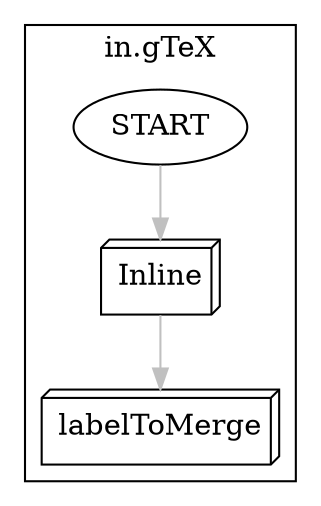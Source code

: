 digraph G {

   node [shape=box]

   subgraph cluster_0 {

      label = "in.gTeX"

      n0 [label="START" shape=ellipse]
      n1 [label="Inline" shape=box3d]
      n2 [label="labelToMerge" shape=box3d]

   }

   n0 -> n1 [color=grey]
   n1 -> n2 [color=grey]

}
